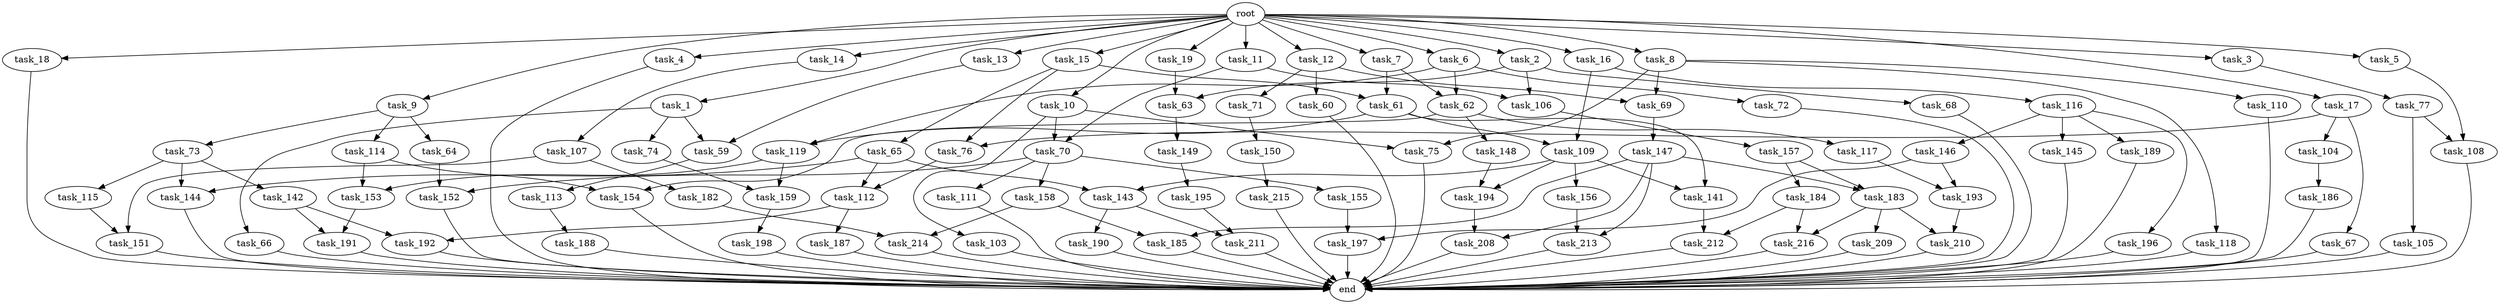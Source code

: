 digraph G {
  task_116 [size="137438953472.000000"];
  task_105 [size="34359738368.000000"];
  task_15 [size="1024.000000"];
  task_212 [size="773094113280.000000"];
  task_184 [size="858993459200.000000"];
  task_143 [size="970662608896.000000"];
  task_153 [size="1391569403904.000000"];
  task_191 [size="249108103168.000000"];
  task_7 [size="1024.000000"];
  task_104 [size="695784701952.000000"];
  task_119 [size="773094113280.000000"];
  task_75 [size="558345748480.000000"];
  task_214 [size="773094113280.000000"];
  task_154 [size="1245540515840.000000"];
  task_106 [size="730144440320.000000"];
  task_152 [size="635655159808.000000"];
  task_117 [size="549755813888.000000"];
  task_196 [size="549755813888.000000"];
  task_182 [size="214748364800.000000"];
  task_9 [size="1024.000000"];
  task_155 [size="214748364800.000000"];
  task_74 [size="549755813888.000000"];
  task_216 [size="111669149696.000000"];
  task_112 [size="584115552256.000000"];
  task_147 [size="420906795008.000000"];
  task_185 [size="833223655424.000000"];
  task_59 [size="1408749273088.000000"];
  task_142 [size="77309411328.000000"];
  task_118 [size="420906795008.000000"];
  task_73 [size="214748364800.000000"];
  task_64 [size="214748364800.000000"];
  task_77 [size="858993459200.000000"];
  task_198 [size="34359738368.000000"];
  task_65 [size="309237645312.000000"];
  task_150 [size="309237645312.000000"];
  task_18 [size="1024.000000"];
  task_188 [size="34359738368.000000"];
  task_63 [size="635655159808.000000"];
  task_68 [size="420906795008.000000"];
  task_115 [size="77309411328.000000"];
  task_190 [size="34359738368.000000"];
  task_61 [size="1005022347264.000000"];
  task_156 [size="420906795008.000000"];
  task_145 [size="549755813888.000000"];
  task_1 [size="1024.000000"];
  task_159 [size="910533066752.000000"];
  task_157 [size="695784701952.000000"];
  task_109 [size="214748364800.000000"];
  task_210 [size="249108103168.000000"];
  task_189 [size="549755813888.000000"];
  task_69 [size="1279900254208.000000"];
  task_146 [size="549755813888.000000"];
  task_194 [size="1279900254208.000000"];
  task_62 [size="1391569403904.000000"];
  task_66 [size="549755813888.000000"];
  task_19 [size="1024.000000"];
  task_213 [size="352187318272.000000"];
  task_195 [size="695784701952.000000"];
  end [size="0.000000"];
  task_144 [size="627065225216.000000"];
  task_192 [size="292057776128.000000"];
  task_11 [size="1024.000000"];
  task_4 [size="1024.000000"];
  task_60 [size="858993459200.000000"];
  task_10 [size="1024.000000"];
  task_193 [size="292057776128.000000"];
  task_158 [size="214748364800.000000"];
  task_70 [size="446676598784.000000"];
  task_71 [size="858993459200.000000"];
  task_67 [size="695784701952.000000"];
  task_14 [size="1024.000000"];
  task_12 [size="1024.000000"];
  task_13 [size="1024.000000"];
  task_108 [size="730144440320.000000"];
  task_3 [size="1024.000000"];
  task_114 [size="214748364800.000000"];
  task_151 [size="352187318272.000000"];
  task_103 [size="137438953472.000000"];
  task_113 [size="420906795008.000000"];
  task_6 [size="1024.000000"];
  task_186 [size="420906795008.000000"];
  task_2 [size="1024.000000"];
  task_141 [size="498216206336.000000"];
  task_197 [size="764504178688.000000"];
  task_183 [size="996432412672.000000"];
  task_107 [size="309237645312.000000"];
  task_72 [size="695784701952.000000"];
  task_211 [size="893353197568.000000"];
  task_149 [size="214748364800.000000"];
  task_17 [size="1024.000000"];
  task_76 [size="1005022347264.000000"];
  root [size="0.000000"];
  task_148 [size="549755813888.000000"];
  task_111 [size="214748364800.000000"];
  task_8 [size="1024.000000"];
  task_16 [size="1024.000000"];
  task_187 [size="77309411328.000000"];
  task_5 [size="1024.000000"];
  task_215 [size="214748364800.000000"];
  task_110 [size="420906795008.000000"];
  task_208 [size="446676598784.000000"];
  task_209 [size="34359738368.000000"];

  task_116 -> task_145 [size="536870912.000000"];
  task_116 -> task_189 [size="536870912.000000"];
  task_116 -> task_196 [size="536870912.000000"];
  task_116 -> task_146 [size="536870912.000000"];
  task_105 -> end [size="1.000000"];
  task_15 -> task_65 [size="301989888.000000"];
  task_15 -> task_76 [size="301989888.000000"];
  task_15 -> task_61 [size="301989888.000000"];
  task_212 -> end [size="1.000000"];
  task_184 -> task_212 [size="75497472.000000"];
  task_184 -> task_216 [size="75497472.000000"];
  task_143 -> task_190 [size="33554432.000000"];
  task_143 -> task_211 [size="33554432.000000"];
  task_153 -> task_191 [size="33554432.000000"];
  task_191 -> end [size="1.000000"];
  task_7 -> task_61 [size="679477248.000000"];
  task_7 -> task_62 [size="679477248.000000"];
  task_104 -> task_186 [size="411041792.000000"];
  task_119 -> task_153 [size="679477248.000000"];
  task_119 -> task_159 [size="679477248.000000"];
  task_75 -> end [size="1.000000"];
  task_214 -> end [size="1.000000"];
  task_154 -> end [size="1.000000"];
  task_106 -> task_157 [size="679477248.000000"];
  task_152 -> end [size="1.000000"];
  task_117 -> task_193 [size="75497472.000000"];
  task_196 -> end [size="1.000000"];
  task_182 -> task_214 [size="75497472.000000"];
  task_9 -> task_114 [size="209715200.000000"];
  task_9 -> task_73 [size="209715200.000000"];
  task_9 -> task_64 [size="209715200.000000"];
  task_155 -> task_197 [size="536870912.000000"];
  task_74 -> task_159 [size="209715200.000000"];
  task_216 -> end [size="1.000000"];
  task_112 -> task_192 [size="75497472.000000"];
  task_112 -> task_187 [size="75497472.000000"];
  task_147 -> task_213 [size="134217728.000000"];
  task_147 -> task_185 [size="134217728.000000"];
  task_147 -> task_183 [size="134217728.000000"];
  task_147 -> task_208 [size="134217728.000000"];
  task_185 -> end [size="1.000000"];
  task_59 -> task_113 [size="411041792.000000"];
  task_142 -> task_191 [size="209715200.000000"];
  task_142 -> task_192 [size="209715200.000000"];
  task_118 -> end [size="1.000000"];
  task_73 -> task_144 [size="75497472.000000"];
  task_73 -> task_142 [size="75497472.000000"];
  task_73 -> task_115 [size="75497472.000000"];
  task_64 -> task_152 [size="411041792.000000"];
  task_77 -> task_108 [size="33554432.000000"];
  task_77 -> task_105 [size="33554432.000000"];
  task_198 -> end [size="1.000000"];
  task_65 -> task_112 [size="536870912.000000"];
  task_65 -> task_144 [size="536870912.000000"];
  task_65 -> task_143 [size="536870912.000000"];
  task_150 -> task_215 [size="209715200.000000"];
  task_18 -> end [size="1.000000"];
  task_188 -> end [size="1.000000"];
  task_63 -> task_149 [size="209715200.000000"];
  task_68 -> end [size="1.000000"];
  task_115 -> task_151 [size="134217728.000000"];
  task_190 -> end [size="1.000000"];
  task_61 -> task_109 [size="75497472.000000"];
  task_61 -> task_141 [size="75497472.000000"];
  task_61 -> task_119 [size="75497472.000000"];
  task_156 -> task_213 [size="209715200.000000"];
  task_145 -> end [size="1.000000"];
  task_1 -> task_66 [size="536870912.000000"];
  task_1 -> task_59 [size="536870912.000000"];
  task_1 -> task_74 [size="536870912.000000"];
  task_159 -> task_198 [size="33554432.000000"];
  task_157 -> task_184 [size="838860800.000000"];
  task_157 -> task_183 [size="838860800.000000"];
  task_109 -> task_156 [size="411041792.000000"];
  task_109 -> task_143 [size="411041792.000000"];
  task_109 -> task_194 [size="411041792.000000"];
  task_109 -> task_141 [size="411041792.000000"];
  task_210 -> end [size="1.000000"];
  task_189 -> end [size="1.000000"];
  task_69 -> task_147 [size="411041792.000000"];
  task_146 -> task_193 [size="209715200.000000"];
  task_146 -> task_197 [size="209715200.000000"];
  task_194 -> task_208 [size="301989888.000000"];
  task_62 -> task_117 [size="536870912.000000"];
  task_62 -> task_154 [size="536870912.000000"];
  task_62 -> task_148 [size="536870912.000000"];
  task_66 -> end [size="1.000000"];
  task_19 -> task_63 [size="209715200.000000"];
  task_213 -> end [size="1.000000"];
  task_195 -> task_211 [size="838860800.000000"];
  task_144 -> end [size="1.000000"];
  task_192 -> end [size="1.000000"];
  task_11 -> task_70 [size="301989888.000000"];
  task_11 -> task_106 [size="301989888.000000"];
  task_4 -> end [size="1.000000"];
  task_60 -> end [size="1.000000"];
  task_10 -> task_75 [size="134217728.000000"];
  task_10 -> task_103 [size="134217728.000000"];
  task_10 -> task_70 [size="134217728.000000"];
  task_193 -> task_210 [size="209715200.000000"];
  task_158 -> task_185 [size="679477248.000000"];
  task_158 -> task_214 [size="679477248.000000"];
  task_70 -> task_158 [size="209715200.000000"];
  task_70 -> task_155 [size="209715200.000000"];
  task_70 -> task_111 [size="209715200.000000"];
  task_70 -> task_152 [size="209715200.000000"];
  task_71 -> task_150 [size="301989888.000000"];
  task_67 -> end [size="1.000000"];
  task_14 -> task_107 [size="301989888.000000"];
  task_12 -> task_60 [size="838860800.000000"];
  task_12 -> task_69 [size="838860800.000000"];
  task_12 -> task_71 [size="838860800.000000"];
  task_13 -> task_59 [size="838860800.000000"];
  task_108 -> end [size="1.000000"];
  task_3 -> task_77 [size="838860800.000000"];
  task_114 -> task_153 [size="679477248.000000"];
  task_114 -> task_154 [size="679477248.000000"];
  task_151 -> end [size="1.000000"];
  task_103 -> end [size="1.000000"];
  task_113 -> task_188 [size="33554432.000000"];
  task_6 -> task_119 [size="679477248.000000"];
  task_6 -> task_72 [size="679477248.000000"];
  task_6 -> task_62 [size="679477248.000000"];
  task_186 -> end [size="1.000000"];
  task_2 -> task_63 [size="411041792.000000"];
  task_2 -> task_68 [size="411041792.000000"];
  task_2 -> task_106 [size="411041792.000000"];
  task_141 -> task_212 [size="679477248.000000"];
  task_197 -> end [size="1.000000"];
  task_183 -> task_210 [size="33554432.000000"];
  task_183 -> task_209 [size="33554432.000000"];
  task_183 -> task_216 [size="33554432.000000"];
  task_107 -> task_182 [size="209715200.000000"];
  task_107 -> task_151 [size="209715200.000000"];
  task_72 -> end [size="1.000000"];
  task_211 -> end [size="1.000000"];
  task_149 -> task_195 [size="679477248.000000"];
  task_17 -> task_67 [size="679477248.000000"];
  task_17 -> task_76 [size="679477248.000000"];
  task_17 -> task_104 [size="679477248.000000"];
  task_76 -> task_112 [size="33554432.000000"];
  root -> task_13 [size="1.000000"];
  root -> task_17 [size="1.000000"];
  root -> task_3 [size="1.000000"];
  root -> task_4 [size="1.000000"];
  root -> task_11 [size="1.000000"];
  root -> task_15 [size="1.000000"];
  root -> task_10 [size="1.000000"];
  root -> task_6 [size="1.000000"];
  root -> task_9 [size="1.000000"];
  root -> task_16 [size="1.000000"];
  root -> task_8 [size="1.000000"];
  root -> task_18 [size="1.000000"];
  root -> task_1 [size="1.000000"];
  root -> task_5 [size="1.000000"];
  root -> task_19 [size="1.000000"];
  root -> task_2 [size="1.000000"];
  root -> task_14 [size="1.000000"];
  root -> task_7 [size="1.000000"];
  root -> task_12 [size="1.000000"];
  task_148 -> task_194 [size="838860800.000000"];
  task_111 -> end [size="1.000000"];
  task_8 -> task_75 [size="411041792.000000"];
  task_8 -> task_110 [size="411041792.000000"];
  task_8 -> task_118 [size="411041792.000000"];
  task_8 -> task_69 [size="411041792.000000"];
  task_16 -> task_109 [size="134217728.000000"];
  task_16 -> task_116 [size="134217728.000000"];
  task_187 -> end [size="1.000000"];
  task_5 -> task_108 [size="679477248.000000"];
  task_215 -> end [size="1.000000"];
  task_110 -> end [size="1.000000"];
  task_208 -> end [size="1.000000"];
  task_209 -> end [size="1.000000"];
}
